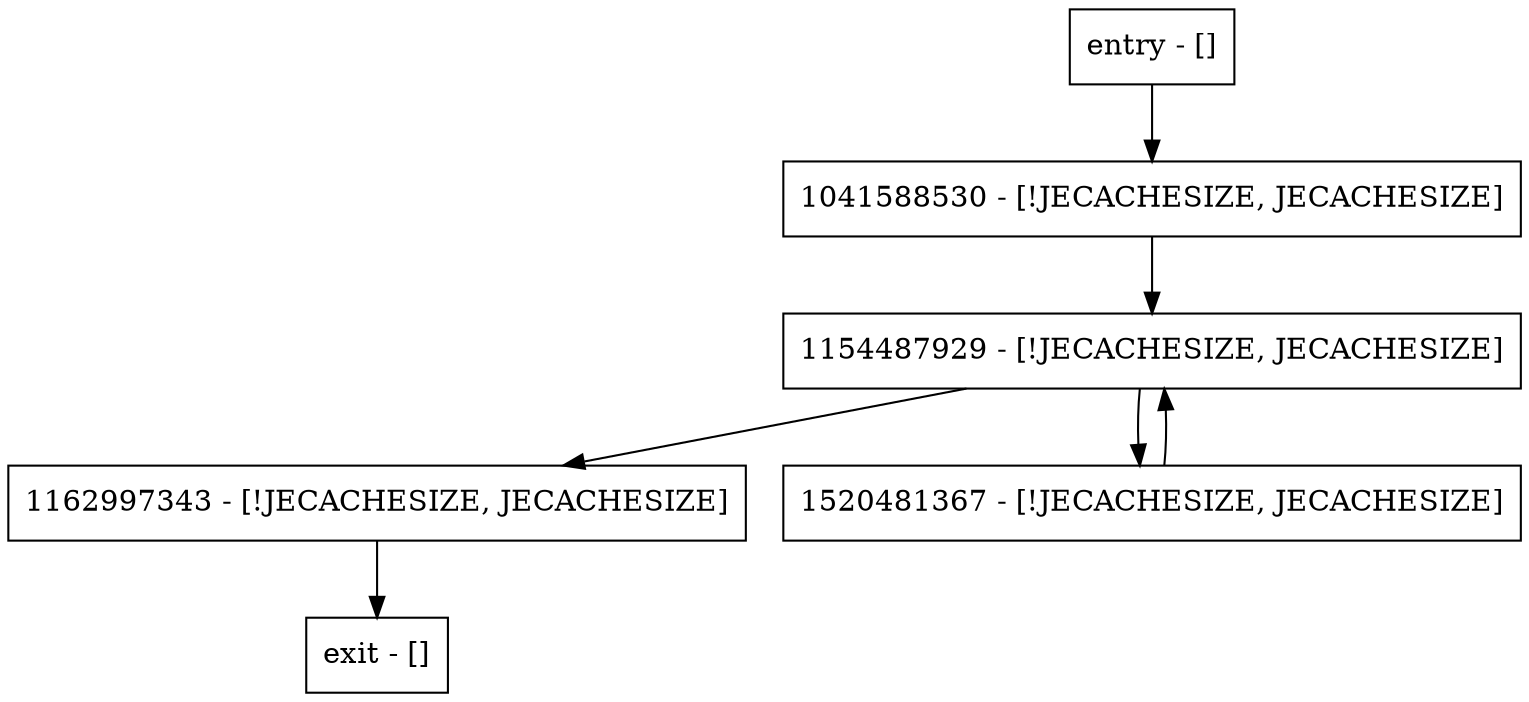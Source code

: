 digraph checkPreempted {
node [shape=record];
entry [label="entry - []"];
exit [label="exit - []"];
1162997343 [label="1162997343 - [!JECACHESIZE, JECACHESIZE]"];
1154487929 [label="1154487929 - [!JECACHESIZE, JECACHESIZE]"];
1041588530 [label="1041588530 - [!JECACHESIZE, JECACHESIZE]"];
1520481367 [label="1520481367 - [!JECACHESIZE, JECACHESIZE]"];
entry;
exit;
entry -> 1041588530;
1162997343 -> exit;
1154487929 -> 1162997343;
1154487929 -> 1520481367;
1041588530 -> 1154487929;
1520481367 -> 1154487929;
}
